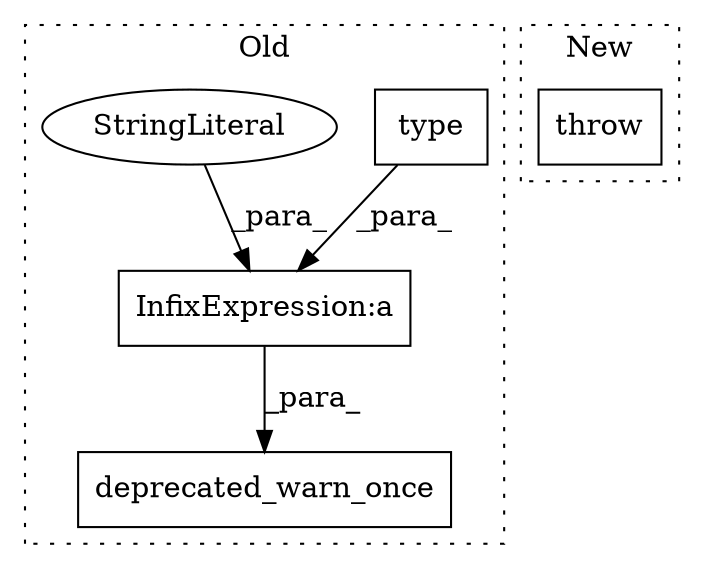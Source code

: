 digraph G {
subgraph cluster0 {
1 [label="deprecated_warn_once" a="32" s="6693,6831" l="21,1" shape="box"];
3 [label="InfixExpression:a" a="27" s="6818" l="3" shape="box"];
4 [label="type" a="32" s="6821,6830" l="5,1" shape="box"];
5 [label="StringLiteral" a="45" s="6714" l="104" shape="ellipse"];
label = "Old";
style="dotted";
}
subgraph cluster1 {
2 [label="throw" a="53" s="4777" l="6" shape="box"];
label = "New";
style="dotted";
}
3 -> 1 [label="_para_"];
4 -> 3 [label="_para_"];
5 -> 3 [label="_para_"];
}
